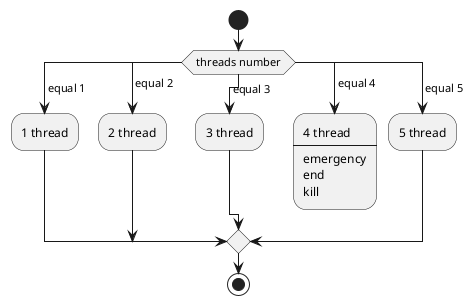 @startuml

start

switch ( threads number )
case ( equal 1 )
  :1 thread;
case ( equal 2 ) 
  :2 thread;
case ( equal 3 )
  :3 thread;
case ( equal 4 )
  :4 thread
  ----
  emergency
  end
  kill;
  kill
case ( equal 5 )
  :5 thread;
endswitch

stop

@enduml
